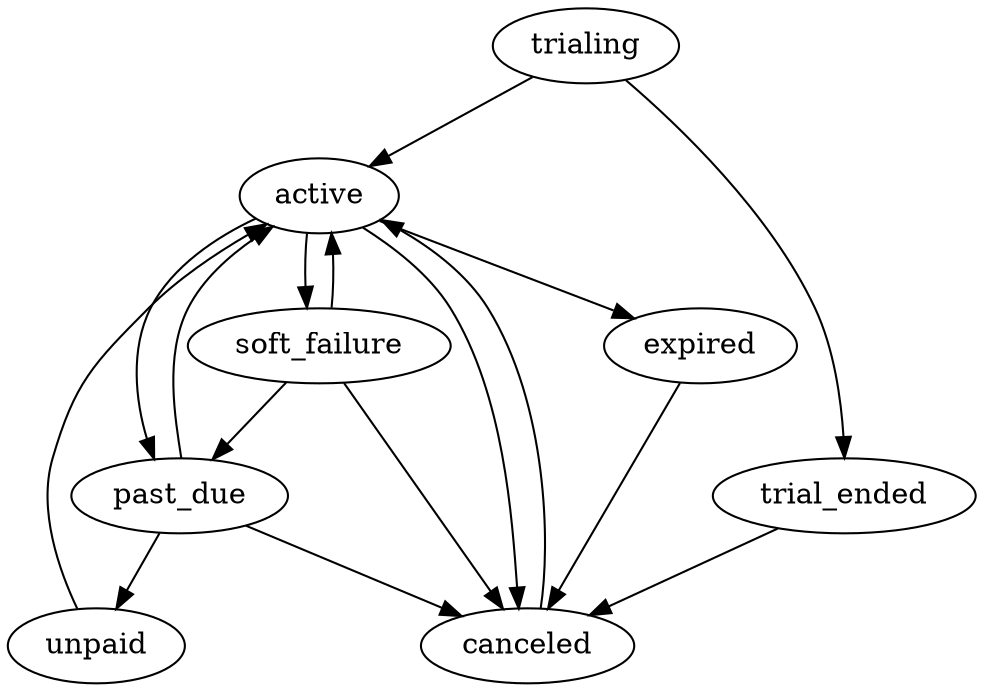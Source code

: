 digraph subscription_states {
 trialing -> active;
 trialing -> trial_ended;
 trial_ended -> canceled;
 active -> canceled;
 active -> past_due;
 active -> soft_failure;
 active -> expired;
 soft_failure -> active;
 soft_failure -> past_due;
 soft_failure -> canceled;
 past_due -> unpaid;
 past_due -> active;
 past_due -> canceled;
 unpaid -> active;
 expired -> canceled;
 canceled -> active;
}

